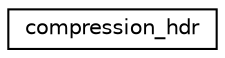 digraph "Graphical Class Hierarchy"
{
 // LATEX_PDF_SIZE
  edge [fontname="Helvetica",fontsize="10",labelfontname="Helvetica",labelfontsize="10"];
  node [fontname="Helvetica",fontsize="10",shape=record];
  rankdir="LR";
  Node0 [label="compression_hdr",height=0.2,width=0.4,color="black", fillcolor="white", style="filled",URL="$structcompression__hdr.html",tooltip=" "];
}
